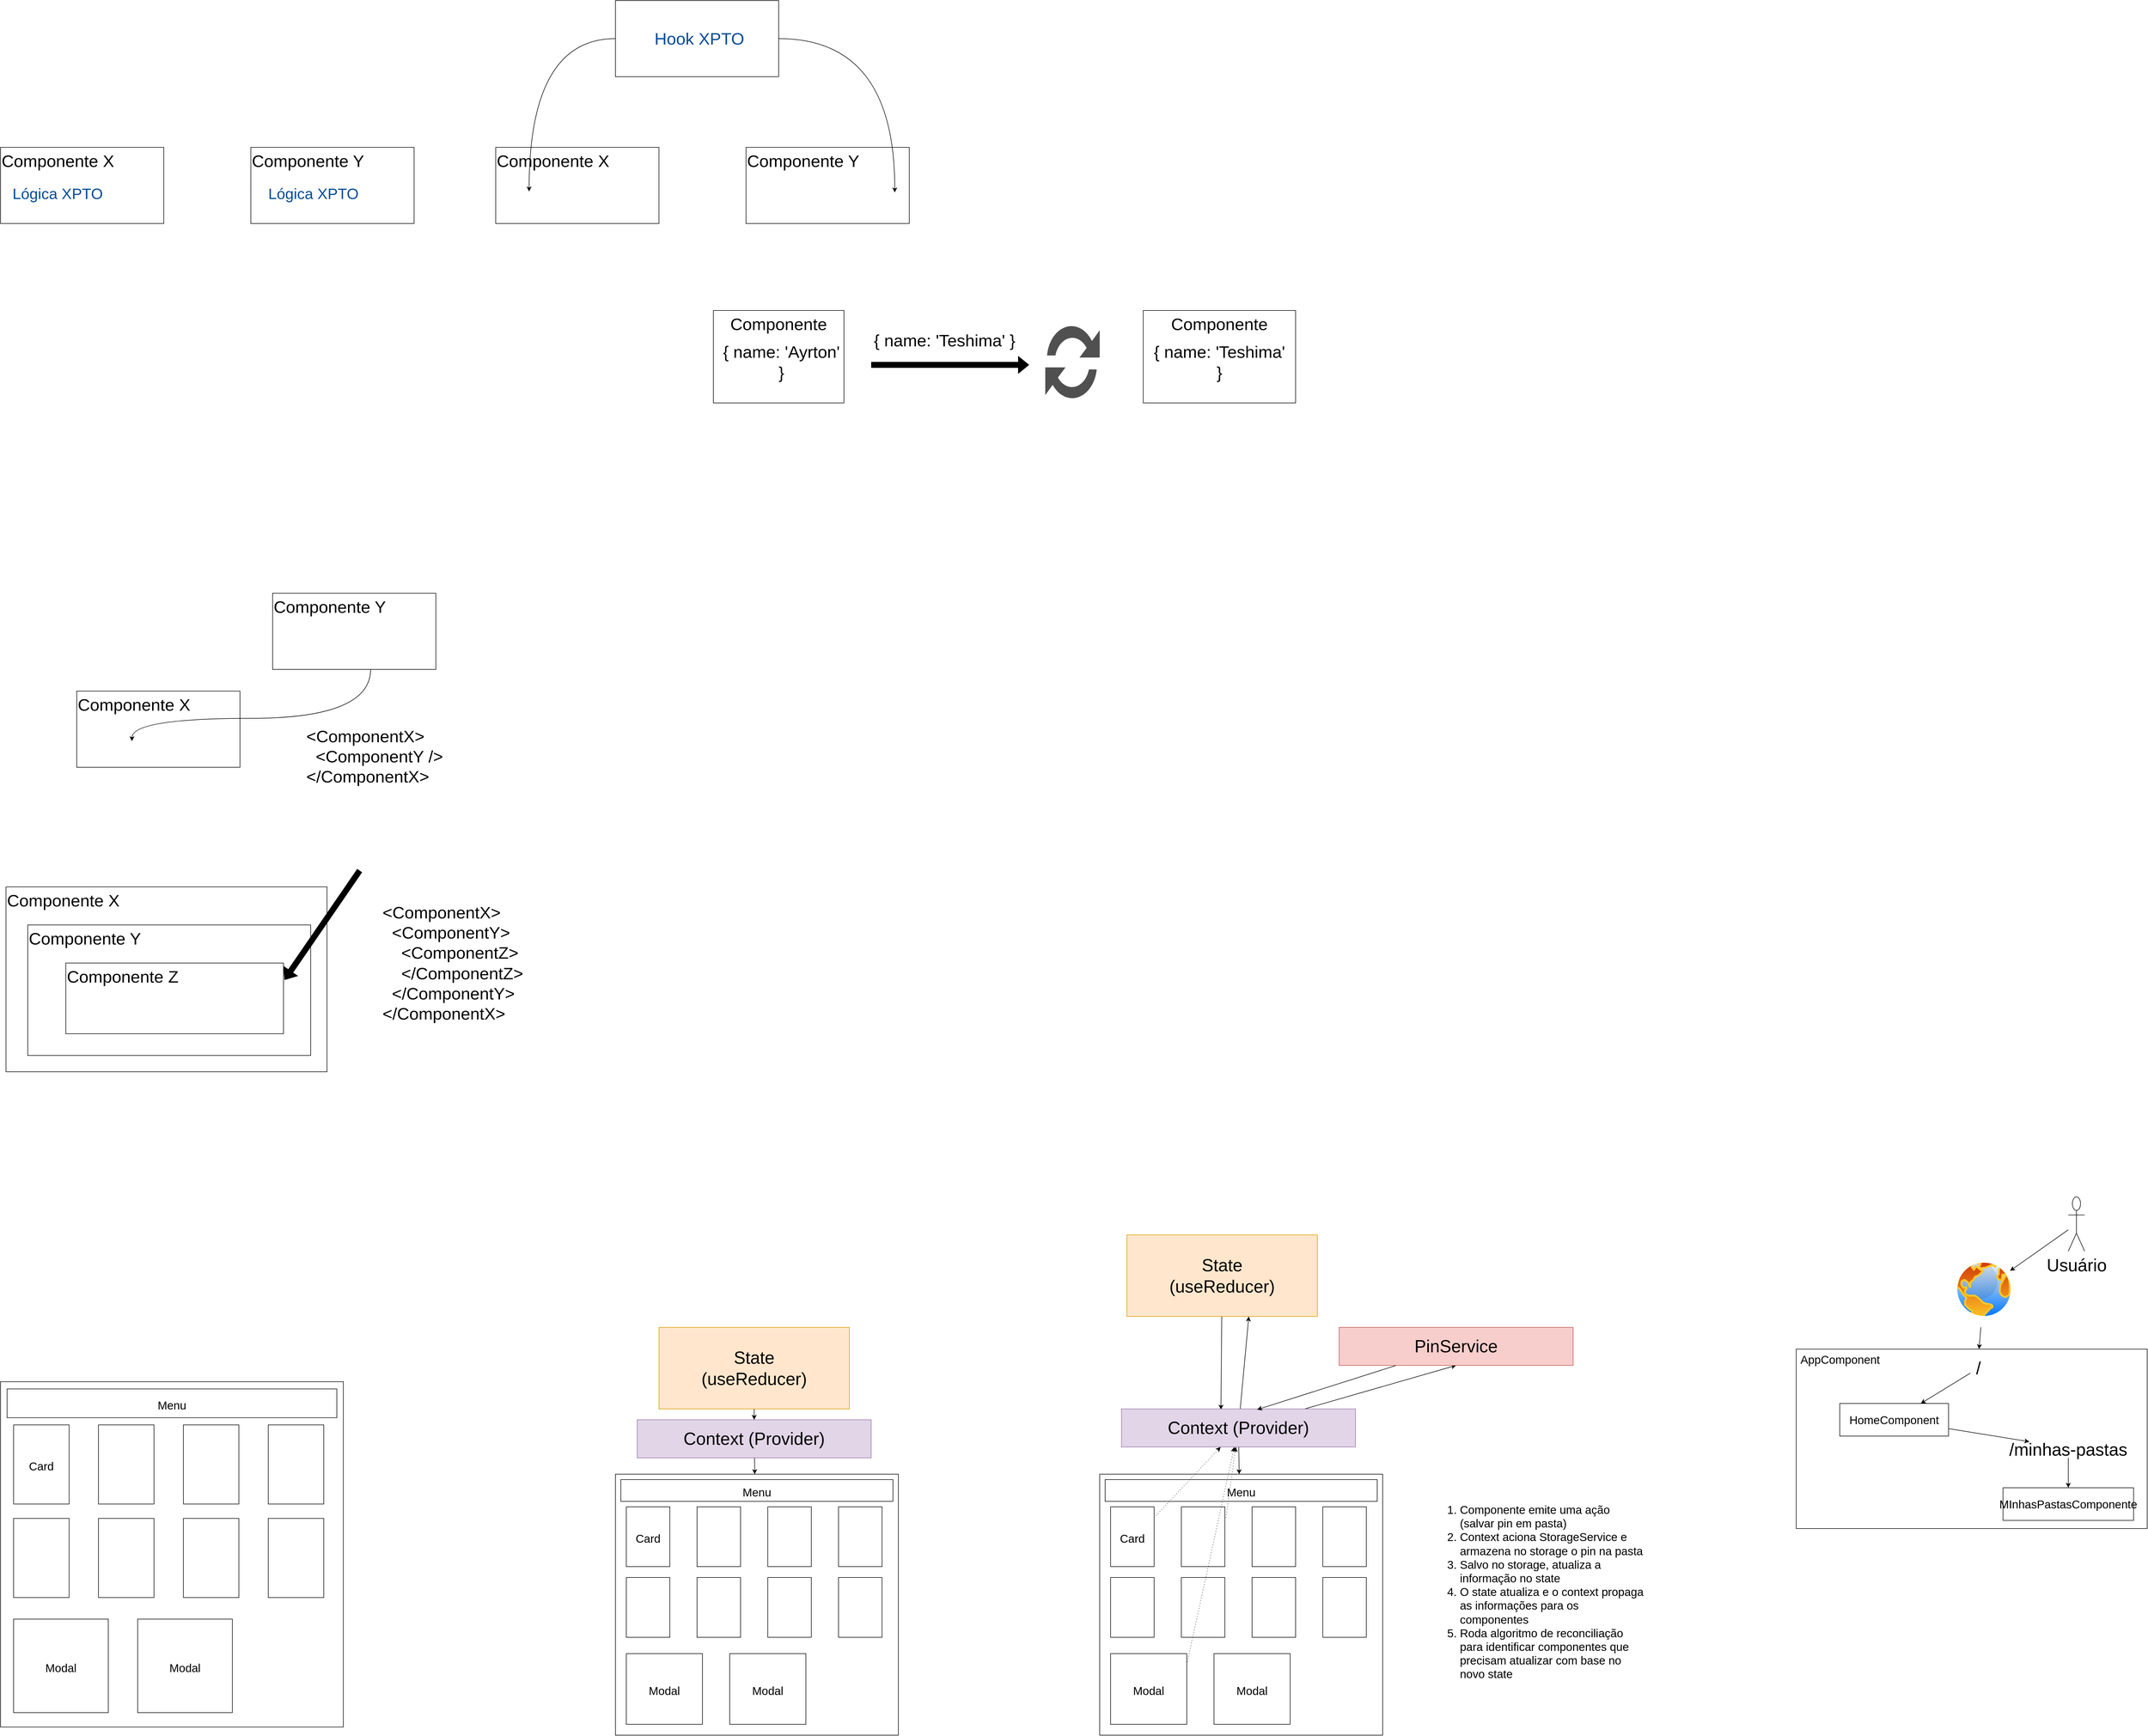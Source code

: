 <mxfile>
    <diagram id="471f9nOEW6z1szVx-l82" name="Page-1">
        <mxGraphModel dx="4095" dy="4175" grid="1" gridSize="10" guides="1" tooltips="1" connect="1" arrows="1" fold="1" page="1" pageScale="1" pageWidth="850" pageHeight="1100" math="0" shadow="0">
            <root>
                <mxCell id="0"/>
                <mxCell id="1" parent="0"/>
                <mxCell id="66" value="" style="edgeStyle=none;html=1;fontSize=21;endArrow=none;endFill=0;startArrow=classic;startFill=1;" parent="1" source="59" target="53" edge="1">
                    <mxGeometry relative="1" as="geometry"/>
                </mxCell>
                <mxCell id="59" value="&amp;nbsp;AppComponent" style="rounded=0;whiteSpace=wrap;html=1;fontSize=21;align=left;verticalAlign=top;" parent="1" vertex="1">
                    <mxGeometry x="2340" y="160" width="645" height="330" as="geometry"/>
                </mxCell>
                <mxCell id="15" style="edgeStyle=none;html=1;fontSize=21;" parent="1" source="2" target="3" edge="1">
                    <mxGeometry relative="1" as="geometry"/>
                </mxCell>
                <mxCell id="2" value="&lt;font style=&quot;font-size: 32px&quot;&gt;State&lt;br&gt;(useReducer)&lt;br&gt;&lt;/font&gt;" style="rounded=0;whiteSpace=wrap;html=1;fillColor=#ffe6cc;strokeColor=#d79b00;" parent="1" vertex="1">
                    <mxGeometry x="250" y="120" width="350" height="150" as="geometry"/>
                </mxCell>
                <mxCell id="16" style="edgeStyle=none;html=1;fontSize=21;" parent="1" source="3" target="4" edge="1">
                    <mxGeometry relative="1" as="geometry"/>
                </mxCell>
                <mxCell id="3" value="Context (Provider)" style="rounded=0;whiteSpace=wrap;html=1;fontSize=32;fillColor=#e1d5e7;strokeColor=#9673a6;" parent="1" vertex="1">
                    <mxGeometry x="210" y="290" width="430" height="70" as="geometry"/>
                </mxCell>
                <mxCell id="4" value="" style="rounded=0;whiteSpace=wrap;html=1;fontSize=32;" parent="1" vertex="1">
                    <mxGeometry x="170" y="390" width="520" height="480" as="geometry"/>
                </mxCell>
                <mxCell id="5" value="&lt;font style=&quot;font-size: 21px&quot;&gt;Menu&lt;/font&gt;" style="rounded=0;whiteSpace=wrap;html=1;fontSize=32;" parent="1" vertex="1">
                    <mxGeometry x="180" y="400" width="500" height="40" as="geometry"/>
                </mxCell>
                <mxCell id="6" value="&lt;font style=&quot;font-size: 21px&quot;&gt;Card&lt;/font&gt;" style="rounded=0;whiteSpace=wrap;html=1;fontSize=32;" parent="1" vertex="1">
                    <mxGeometry x="190" y="450" width="80" height="110" as="geometry"/>
                </mxCell>
                <mxCell id="7" value="" style="rounded=0;whiteSpace=wrap;html=1;fontSize=32;" parent="1" vertex="1">
                    <mxGeometry x="320" y="450" width="80" height="110" as="geometry"/>
                </mxCell>
                <mxCell id="8" value="" style="rounded=0;whiteSpace=wrap;html=1;fontSize=32;" parent="1" vertex="1">
                    <mxGeometry x="450" y="450" width="80" height="110" as="geometry"/>
                </mxCell>
                <mxCell id="9" value="" style="rounded=0;whiteSpace=wrap;html=1;fontSize=32;" parent="1" vertex="1">
                    <mxGeometry x="580" y="450" width="80" height="110" as="geometry"/>
                </mxCell>
                <mxCell id="10" value="" style="rounded=0;whiteSpace=wrap;html=1;fontSize=32;" parent="1" vertex="1">
                    <mxGeometry x="190" y="580" width="80" height="110" as="geometry"/>
                </mxCell>
                <mxCell id="11" value="" style="rounded=0;whiteSpace=wrap;html=1;fontSize=32;" parent="1" vertex="1">
                    <mxGeometry x="320" y="580" width="80" height="110" as="geometry"/>
                </mxCell>
                <mxCell id="12" value="" style="rounded=0;whiteSpace=wrap;html=1;fontSize=32;" parent="1" vertex="1">
                    <mxGeometry x="450" y="580" width="80" height="110" as="geometry"/>
                </mxCell>
                <mxCell id="13" value="" style="rounded=0;whiteSpace=wrap;html=1;fontSize=32;" parent="1" vertex="1">
                    <mxGeometry x="580" y="580" width="80" height="110" as="geometry"/>
                </mxCell>
                <mxCell id="14" value="&lt;font style=&quot;font-size: 21px&quot;&gt;Modal&lt;/font&gt;" style="rounded=0;whiteSpace=wrap;html=1;fontSize=32;" parent="1" vertex="1">
                    <mxGeometry x="190" y="720" width="140" height="130" as="geometry"/>
                </mxCell>
                <mxCell id="18" value="&lt;font style=&quot;font-size: 21px&quot;&gt;Modal&lt;/font&gt;" style="rounded=0;whiteSpace=wrap;html=1;fontSize=32;" parent="1" vertex="1">
                    <mxGeometry x="380" y="720" width="140" height="130" as="geometry"/>
                </mxCell>
                <mxCell id="19" style="edgeStyle=none;html=1;fontSize=21;entryX=0.425;entryY=0.018;entryDx=0;entryDy=0;entryPerimeter=0;" parent="1" source="20" target="22" edge="1">
                    <mxGeometry relative="1" as="geometry">
                        <Array as="points"/>
                    </mxGeometry>
                </mxCell>
                <mxCell id="20" value="&lt;font style=&quot;font-size: 32px&quot;&gt;State&lt;br&gt;(useReducer)&lt;br&gt;&lt;/font&gt;" style="rounded=0;whiteSpace=wrap;html=1;fillColor=#ffe6cc;strokeColor=#d79b00;" parent="1" vertex="1">
                    <mxGeometry x="1110" y="-50" width="350" height="150" as="geometry"/>
                </mxCell>
                <mxCell id="21" style="edgeStyle=none;html=1;fontSize=21;" parent="1" source="22" target="23" edge="1">
                    <mxGeometry relative="1" as="geometry"/>
                </mxCell>
                <mxCell id="36" style="edgeStyle=none;html=1;entryX=0.5;entryY=1;entryDx=0;entryDy=0;fontSize=21;" parent="1" source="22" target="35" edge="1">
                    <mxGeometry relative="1" as="geometry"/>
                </mxCell>
                <mxCell id="38" style="edgeStyle=none;html=1;fontSize=21;" parent="1" source="22" edge="1">
                    <mxGeometry relative="1" as="geometry">
                        <mxPoint x="1410" y="270" as="sourcePoint"/>
                        <mxPoint x="1334" y="100" as="targetPoint"/>
                    </mxGeometry>
                </mxCell>
                <mxCell id="22" value="Context (Provider)" style="rounded=0;whiteSpace=wrap;html=1;fontSize=32;fillColor=#e1d5e7;strokeColor=#9673a6;" parent="1" vertex="1">
                    <mxGeometry x="1100" y="270" width="430" height="70" as="geometry"/>
                </mxCell>
                <mxCell id="23" value="" style="rounded=0;whiteSpace=wrap;html=1;fontSize=32;" parent="1" vertex="1">
                    <mxGeometry x="1060" y="390" width="520" height="480" as="geometry"/>
                </mxCell>
                <mxCell id="24" value="&lt;font style=&quot;font-size: 21px&quot;&gt;Menu&lt;/font&gt;" style="rounded=0;whiteSpace=wrap;html=1;fontSize=32;" parent="1" vertex="1">
                    <mxGeometry x="1070" y="400" width="500" height="40" as="geometry"/>
                </mxCell>
                <mxCell id="25" value="&lt;font style=&quot;font-size: 21px&quot;&gt;Card&lt;/font&gt;" style="rounded=0;whiteSpace=wrap;html=1;fontSize=32;" parent="1" vertex="1">
                    <mxGeometry x="1080" y="450" width="80" height="110" as="geometry"/>
                </mxCell>
                <mxCell id="26" value="" style="rounded=0;whiteSpace=wrap;html=1;fontSize=32;" parent="1" vertex="1">
                    <mxGeometry x="1210" y="450" width="80" height="110" as="geometry"/>
                </mxCell>
                <mxCell id="27" value="" style="rounded=0;whiteSpace=wrap;html=1;fontSize=32;" parent="1" vertex="1">
                    <mxGeometry x="1340" y="450" width="80" height="110" as="geometry"/>
                </mxCell>
                <mxCell id="28" value="" style="rounded=0;whiteSpace=wrap;html=1;fontSize=32;" parent="1" vertex="1">
                    <mxGeometry x="1470" y="450" width="80" height="110" as="geometry"/>
                </mxCell>
                <mxCell id="29" value="" style="rounded=0;whiteSpace=wrap;html=1;fontSize=32;" parent="1" vertex="1">
                    <mxGeometry x="1080" y="580" width="80" height="110" as="geometry"/>
                </mxCell>
                <mxCell id="30" value="" style="rounded=0;whiteSpace=wrap;html=1;fontSize=32;" parent="1" vertex="1">
                    <mxGeometry x="1210" y="580" width="80" height="110" as="geometry"/>
                </mxCell>
                <mxCell id="31" value="" style="rounded=0;whiteSpace=wrap;html=1;fontSize=32;" parent="1" vertex="1">
                    <mxGeometry x="1340" y="580" width="80" height="110" as="geometry"/>
                </mxCell>
                <mxCell id="32" value="" style="rounded=0;whiteSpace=wrap;html=1;fontSize=32;" parent="1" vertex="1">
                    <mxGeometry x="1470" y="580" width="80" height="110" as="geometry"/>
                </mxCell>
                <mxCell id="33" value="&lt;font style=&quot;font-size: 21px&quot;&gt;Modal&lt;/font&gt;" style="rounded=0;whiteSpace=wrap;html=1;fontSize=32;" parent="1" vertex="1">
                    <mxGeometry x="1080" y="720" width="140" height="130" as="geometry"/>
                </mxCell>
                <mxCell id="34" value="&lt;font style=&quot;font-size: 21px&quot;&gt;Modal&lt;/font&gt;" style="rounded=0;whiteSpace=wrap;html=1;fontSize=32;" parent="1" vertex="1">
                    <mxGeometry x="1270" y="720" width="140" height="130" as="geometry"/>
                </mxCell>
                <mxCell id="39" style="edgeStyle=none;html=1;fontSize=21;entryX=0.58;entryY=0.018;entryDx=0;entryDy=0;entryPerimeter=0;" parent="1" source="35" target="22" edge="1">
                    <mxGeometry relative="1" as="geometry"/>
                </mxCell>
                <mxCell id="35" value="PinService" style="rounded=0;whiteSpace=wrap;html=1;fontSize=32;fillColor=#f8cecc;strokeColor=#b85450;" parent="1" vertex="1">
                    <mxGeometry x="1500" y="120" width="430" height="70" as="geometry"/>
                </mxCell>
                <mxCell id="40" value="&lt;ol&gt;&lt;li&gt;&lt;span&gt;Componente emite uma ação (salvar pin em pasta)&lt;/span&gt;&lt;/li&gt;&lt;li&gt;&lt;span&gt;Context aciona StorageService e armazena no storage o pin na pasta&lt;/span&gt;&lt;/li&gt;&lt;li&gt;Salvo no storage, atualiza a informação no state&lt;/li&gt;&lt;li&gt;O state atualiza e o context propaga as informações para os componentes&lt;/li&gt;&lt;li&gt;Roda algoritmo de reconciliação para identificar componentes que precisam atualizar com base no novo state&lt;/li&gt;&lt;/ol&gt;" style="text;html=1;strokeColor=none;fillColor=none;align=left;verticalAlign=top;whiteSpace=wrap;rounded=0;fontSize=21;" parent="1" vertex="1">
                    <mxGeometry x="1680" y="415" width="380" height="440" as="geometry"/>
                </mxCell>
                <mxCell id="44" style="edgeStyle=none;html=1;fontSize=21;dashed=1;dashPattern=1 4;" parent="1" source="41" target="22" edge="1">
                    <mxGeometry relative="1" as="geometry"/>
                </mxCell>
                <mxCell id="41" value="" style="rounded=0;whiteSpace=wrap;html=1;fontSize=21;fillColor=#e1d5e7;strokeColor=#9673a6;" parent="1" vertex="1">
                    <mxGeometry x="1160" y="460" height="20" as="geometry"/>
                </mxCell>
                <mxCell id="45" style="edgeStyle=none;html=1;dashed=1;dashPattern=1 4;fontSize=21;" parent="1" source="42" target="22" edge="1">
                    <mxGeometry relative="1" as="geometry"/>
                </mxCell>
                <mxCell id="42" value="" style="rounded=0;whiteSpace=wrap;html=1;fontSize=21;fillColor=#e1d5e7;strokeColor=#9673a6;" parent="1" vertex="1">
                    <mxGeometry x="1292" y="460" height="20" as="geometry"/>
                </mxCell>
                <mxCell id="46" style="edgeStyle=none;html=1;dashed=1;dashPattern=1 4;fontSize=21;" parent="1" source="43" target="22" edge="1">
                    <mxGeometry relative="1" as="geometry"/>
                </mxCell>
                <mxCell id="43" value="" style="rounded=0;whiteSpace=wrap;html=1;fontSize=21;fillColor=#e1d5e7;strokeColor=#9673a6;" parent="1" vertex="1">
                    <mxGeometry x="1220" y="730" height="20" as="geometry"/>
                </mxCell>
                <mxCell id="64" style="edgeStyle=none;html=1;fontSize=21;" parent="1" source="48" target="62" edge="1">
                    <mxGeometry relative="1" as="geometry"/>
                </mxCell>
                <mxCell id="48" value="/" style="text;html=1;align=center;verticalAlign=middle;whiteSpace=wrap;rounded=0;fontSize=32;" parent="1" vertex="1">
                    <mxGeometry x="2660" y="180" width="30" height="30" as="geometry"/>
                </mxCell>
                <mxCell id="65" style="edgeStyle=none;html=1;fontSize=21;" parent="1" source="52" target="63" edge="1">
                    <mxGeometry relative="1" as="geometry"/>
                </mxCell>
                <mxCell id="52" value="/minhas-pastas" style="text;html=1;strokeColor=none;fillColor=none;align=center;verticalAlign=middle;whiteSpace=wrap;rounded=0;fontSize=32;" parent="1" vertex="1">
                    <mxGeometry x="2725" y="330" width="230" height="30" as="geometry"/>
                </mxCell>
                <mxCell id="53" value="" style="aspect=fixed;perimeter=ellipsePerimeter;html=1;align=center;shadow=0;dashed=0;spacingTop=3;image;image=img/lib/active_directory/internet_globe.svg;fontSize=32;" parent="1" vertex="1">
                    <mxGeometry x="2630" y="-20" width="110" height="140" as="geometry"/>
                </mxCell>
                <mxCell id="57" style="edgeStyle=none;html=1;fontSize=32;" parent="1" source="54" target="53" edge="1">
                    <mxGeometry relative="1" as="geometry"/>
                </mxCell>
                <mxCell id="54" value="Usuário" style="shape=umlActor;verticalLabelPosition=bottom;verticalAlign=top;html=1;outlineConnect=0;fontSize=32;" parent="1" vertex="1">
                    <mxGeometry x="2840" y="-120" width="30" height="100" as="geometry"/>
                </mxCell>
                <mxCell id="72" style="edgeStyle=none;html=1;entryX=0.189;entryY=0.01;entryDx=0;entryDy=0;entryPerimeter=0;fontSize=21;startArrow=none;startFill=0;endArrow=classic;endFill=1;" parent="1" source="62" target="52" edge="1">
                    <mxGeometry relative="1" as="geometry"/>
                </mxCell>
                <mxCell id="62" value="HomeComponent" style="rounded=0;whiteSpace=wrap;html=1;fontSize=21;strokeColor=default;" parent="1" vertex="1">
                    <mxGeometry x="2420" y="260" width="200" height="60" as="geometry"/>
                </mxCell>
                <mxCell id="63" value="MInhasPastasComponente" style="rounded=0;whiteSpace=wrap;html=1;fontSize=21;strokeColor=default;" parent="1" vertex="1">
                    <mxGeometry x="2720" y="415" width="240" height="60" as="geometry"/>
                </mxCell>
                <mxCell id="85" value="" style="group" parent="1" vertex="1" connectable="0">
                    <mxGeometry x="-960" y="220" width="630" height="635" as="geometry"/>
                </mxCell>
                <mxCell id="73" value="" style="rounded=0;whiteSpace=wrap;html=1;fontSize=32;" parent="85" vertex="1">
                    <mxGeometry width="630" height="635" as="geometry"/>
                </mxCell>
                <mxCell id="74" value="&lt;font style=&quot;font-size: 21px&quot;&gt;Menu&lt;/font&gt;" style="rounded=0;whiteSpace=wrap;html=1;fontSize=32;" parent="85" vertex="1">
                    <mxGeometry x="12" y="13.229" width="606" height="52.917" as="geometry"/>
                </mxCell>
                <mxCell id="75" value="&lt;font style=&quot;font-size: 21px&quot;&gt;Card&lt;/font&gt;" style="rounded=0;whiteSpace=wrap;html=1;fontSize=32;" parent="85" vertex="1">
                    <mxGeometry x="24" y="79.375" width="102" height="145.521" as="geometry"/>
                </mxCell>
                <mxCell id="76" value="" style="rounded=0;whiteSpace=wrap;html=1;fontSize=32;" parent="85" vertex="1">
                    <mxGeometry x="180" y="79.375" width="102" height="145.521" as="geometry"/>
                </mxCell>
                <mxCell id="77" value="" style="rounded=0;whiteSpace=wrap;html=1;fontSize=32;" parent="85" vertex="1">
                    <mxGeometry x="336" y="79.375" width="102" height="145.521" as="geometry"/>
                </mxCell>
                <mxCell id="78" value="" style="rounded=0;whiteSpace=wrap;html=1;fontSize=32;" parent="85" vertex="1">
                    <mxGeometry x="492" y="79.375" width="102" height="145.521" as="geometry"/>
                </mxCell>
                <mxCell id="79" value="" style="rounded=0;whiteSpace=wrap;html=1;fontSize=32;" parent="85" vertex="1">
                    <mxGeometry x="24" y="251.354" width="102" height="145.521" as="geometry"/>
                </mxCell>
                <mxCell id="80" value="" style="rounded=0;whiteSpace=wrap;html=1;fontSize=32;" parent="85" vertex="1">
                    <mxGeometry x="180" y="251.354" width="102" height="145.521" as="geometry"/>
                </mxCell>
                <mxCell id="81" value="" style="rounded=0;whiteSpace=wrap;html=1;fontSize=32;" parent="85" vertex="1">
                    <mxGeometry x="336" y="251.354" width="102" height="145.521" as="geometry"/>
                </mxCell>
                <mxCell id="82" value="" style="rounded=0;whiteSpace=wrap;html=1;fontSize=32;" parent="85" vertex="1">
                    <mxGeometry x="492" y="251.354" width="102" height="145.521" as="geometry"/>
                </mxCell>
                <mxCell id="83" value="&lt;font style=&quot;font-size: 21px&quot;&gt;Modal&lt;/font&gt;" style="rounded=0;whiteSpace=wrap;html=1;fontSize=32;" parent="85" vertex="1">
                    <mxGeometry x="24" y="436.562" width="174" height="171.979" as="geometry"/>
                </mxCell>
                <mxCell id="84" value="&lt;font style=&quot;font-size: 21px&quot;&gt;Modal&lt;/font&gt;" style="rounded=0;whiteSpace=wrap;html=1;fontSize=32;" parent="85" vertex="1">
                    <mxGeometry x="252" y="436.562" width="174" height="171.979" as="geometry"/>
                </mxCell>
                <mxCell id="86" value="Componente X" style="rounded=0;whiteSpace=wrap;html=1;fontSize=31;verticalAlign=top;align=left;" parent="1" vertex="1">
                    <mxGeometry x="-820" y="-1050" width="300" height="140" as="geometry"/>
                </mxCell>
                <mxCell id="89" style="edgeStyle=orthogonalEdgeStyle;html=1;fontSize=31;curved=1;" parent="1" edge="1">
                    <mxGeometry relative="1" as="geometry">
                        <mxPoint x="-718.539" y="-957.923" as="targetPoint"/>
                        <mxPoint x="-279.923" y="-1090" as="sourcePoint"/>
                        <Array as="points">
                            <mxPoint x="-280" y="-1000"/>
                            <mxPoint x="-719" y="-1000"/>
                        </Array>
                    </mxGeometry>
                </mxCell>
                <mxCell id="87" value="Componente Y" style="rounded=0;whiteSpace=wrap;html=1;fontSize=31;verticalAlign=top;align=left;" parent="1" vertex="1">
                    <mxGeometry x="-460" y="-1230" width="300" height="140" as="geometry"/>
                </mxCell>
                <mxCell id="90" value="" style="rounded=0;whiteSpace=wrap;html=1;fontSize=31;" parent="1" vertex="1">
                    <mxGeometry x="-728" y="-955" height="20" as="geometry"/>
                </mxCell>
                <mxCell id="91" value="&amp;lt;ComponentX&amp;gt;&lt;br&gt;&amp;nbsp; &amp;lt;ComponentY /&amp;gt;&lt;br&gt;&amp;lt;/ComponentX&amp;gt;" style="text;html=1;strokeColor=none;fillColor=none;align=left;verticalAlign=middle;whiteSpace=wrap;rounded=0;fontSize=31;" parent="1" vertex="1">
                    <mxGeometry x="-400" y="-1010" width="430" height="160" as="geometry"/>
                </mxCell>
                <mxCell id="92" value="Componente X" style="rounded=0;whiteSpace=wrap;html=1;fontSize=31;verticalAlign=top;align=left;" parent="1" vertex="1">
                    <mxGeometry x="-950" y="-690" width="590" height="340" as="geometry"/>
                </mxCell>
                <mxCell id="93" value="Componente Y" style="rounded=0;whiteSpace=wrap;html=1;fontSize=31;verticalAlign=top;align=left;" parent="1" vertex="1">
                    <mxGeometry x="-910" y="-620" width="520" height="240" as="geometry"/>
                </mxCell>
                <mxCell id="94" value="Componente Z" style="rounded=0;whiteSpace=wrap;html=1;fontSize=31;verticalAlign=top;align=left;" parent="1" vertex="1">
                    <mxGeometry x="-840" y="-550" width="400" height="130" as="geometry"/>
                </mxCell>
                <mxCell id="95" value="" style="shape=flexArrow;endArrow=classic;html=1;fontSize=31;curved=1;fillColor=#000000;" parent="1" edge="1">
                    <mxGeometry width="50" height="50" relative="1" as="geometry">
                        <mxPoint x="-300" y="-720" as="sourcePoint"/>
                        <mxPoint x="-438" y="-519" as="targetPoint"/>
                    </mxGeometry>
                </mxCell>
                <mxCell id="96" value="&amp;lt;ComponentX&amp;gt;&lt;br&gt;&amp;nbsp; &amp;lt;ComponentY&amp;gt;&lt;br&gt;&amp;nbsp; &amp;nbsp; &amp;lt;ComponentZ&amp;gt;&lt;br&gt;&amp;nbsp; &amp;nbsp; &amp;lt;/ComponentZ&amp;gt;&lt;br&gt;&amp;nbsp; &amp;lt;/ComponentY&amp;gt;&lt;br&gt;&amp;lt;/ComponentX&amp;gt;" style="text;html=1;strokeColor=none;fillColor=none;align=left;verticalAlign=middle;whiteSpace=wrap;rounded=0;fontSize=31;" parent="1" vertex="1">
                    <mxGeometry x="-260" y="-630" width="430" height="160" as="geometry"/>
                </mxCell>
                <mxCell id="98" value="Componente&lt;br&gt;" style="rounded=0;whiteSpace=wrap;html=1;fontSize=31;verticalAlign=top;" parent="1" vertex="1">
                    <mxGeometry x="350" y="-1750" width="240" height="170" as="geometry"/>
                </mxCell>
                <mxCell id="100" value="{ name: 'Ayrton' }" style="text;html=1;strokeColor=none;fillColor=none;align=center;verticalAlign=middle;whiteSpace=wrap;rounded=0;fontSize=31;" parent="1" vertex="1">
                    <mxGeometry x="360" y="-1670" width="230" height="30" as="geometry"/>
                </mxCell>
                <mxCell id="101" value="" style="shape=flexArrow;endArrow=classic;html=1;fontSize=31;fillColor=#000000;curved=1;" parent="1" edge="1">
                    <mxGeometry width="50" height="50" relative="1" as="geometry">
                        <mxPoint x="640" y="-1650" as="sourcePoint"/>
                        <mxPoint x="930" y="-1650" as="targetPoint"/>
                        <Array as="points">
                            <mxPoint x="710" y="-1650"/>
                        </Array>
                    </mxGeometry>
                </mxCell>
                <mxCell id="102" value="{ name: 'Teshima' }" style="text;html=1;strokeColor=none;fillColor=none;align=center;verticalAlign=middle;whiteSpace=wrap;rounded=0;fontSize=31;" parent="1" vertex="1">
                    <mxGeometry x="640" y="-1710" width="270" height="30" as="geometry"/>
                </mxCell>
                <mxCell id="103" value="" style="sketch=0;pointerEvents=1;shadow=0;dashed=0;html=1;strokeColor=none;labelPosition=center;verticalLabelPosition=bottom;verticalAlign=top;align=center;fillColor=#505050;shape=mxgraph.mscae.intune.update;fontSize=31;" parent="1" vertex="1">
                    <mxGeometry x="960" y="-1725.5" width="100" height="141" as="geometry"/>
                </mxCell>
                <mxCell id="104" value="Componente&lt;br&gt;" style="rounded=0;whiteSpace=wrap;html=1;fontSize=31;verticalAlign=top;" parent="1" vertex="1">
                    <mxGeometry x="1140" y="-1750" width="280" height="170" as="geometry"/>
                </mxCell>
                <mxCell id="105" value="{ name: 'Teshima' }" style="text;html=1;strokeColor=none;fillColor=none;align=center;verticalAlign=middle;whiteSpace=wrap;rounded=0;fontSize=31;" parent="1" vertex="1">
                    <mxGeometry x="1150" y="-1670" width="260" height="30" as="geometry"/>
                </mxCell>
                <mxCell id="106" value="Componente X" style="rounded=0;whiteSpace=wrap;html=1;fontSize=31;verticalAlign=top;align=left;" parent="1" vertex="1">
                    <mxGeometry x="-960" y="-2050" width="300" height="140" as="geometry"/>
                </mxCell>
                <mxCell id="107" value="Componente Y" style="rounded=0;whiteSpace=wrap;html=1;fontSize=31;verticalAlign=top;align=left;" parent="1" vertex="1">
                    <mxGeometry x="-500" y="-2050" width="300" height="140" as="geometry"/>
                </mxCell>
                <mxCell id="108" value="Lógica XPTO" style="text;html=1;strokeColor=none;fillColor=none;align=left;verticalAlign=middle;whiteSpace=wrap;rounded=0;fontSize=28;fontColor=#004C99;" parent="1" vertex="1">
                    <mxGeometry x="-940" y="-1980" width="230" height="30" as="geometry"/>
                </mxCell>
                <mxCell id="109" value="Lógica XPTO" style="text;html=1;strokeColor=none;fillColor=none;align=left;verticalAlign=middle;whiteSpace=wrap;rounded=0;fontSize=28;fontColor=#004C99;" parent="1" vertex="1">
                    <mxGeometry x="-470" y="-1980" width="230" height="30" as="geometry"/>
                </mxCell>
                <mxCell id="110" value="Componente X" style="rounded=0;whiteSpace=wrap;html=1;fontSize=31;verticalAlign=top;align=left;" parent="1" vertex="1">
                    <mxGeometry x="-50" y="-2050" width="300" height="140" as="geometry"/>
                </mxCell>
                <mxCell id="111" value="Componente Y" style="rounded=0;whiteSpace=wrap;html=1;fontSize=31;verticalAlign=top;align=left;" parent="1" vertex="1">
                    <mxGeometry x="410" y="-2050" width="300" height="140" as="geometry"/>
                </mxCell>
                <mxCell id="116" style="edgeStyle=orthogonalEdgeStyle;curved=1;html=1;fontSize=28;fontColor=#004C99;fillColor=#000000;" parent="1" source="115" edge="1">
                    <mxGeometry relative="1" as="geometry">
                        <mxPoint x="11.333" y="-1968.889" as="targetPoint"/>
                    </mxGeometry>
                </mxCell>
                <mxCell id="117" style="edgeStyle=orthogonalEdgeStyle;curved=1;html=1;fontSize=28;fontColor=#004C99;fillColor=#000000;" parent="1" source="115" edge="1">
                    <mxGeometry relative="1" as="geometry">
                        <mxPoint x="683.334" y="-1967.111" as="targetPoint"/>
                    </mxGeometry>
                </mxCell>
                <mxCell id="115" value="&lt;font color=&quot;#004c99&quot;&gt;&amp;nbsp;Hook XPTO&lt;/font&gt;" style="rounded=0;whiteSpace=wrap;html=1;fontSize=31;verticalAlign=middle;align=center;" parent="1" vertex="1">
                    <mxGeometry x="170" y="-2320" width="300" height="140" as="geometry"/>
                </mxCell>
                <mxCell id="118" value="" style="ellipse;whiteSpace=wrap;html=1;aspect=fixed;fontSize=28;fontColor=#004C99;labelBackgroundColor=#004C99;fillColor=#004C99;strokeColor=none;" parent="1" vertex="1">
                    <mxGeometry x="-2" y="-1963" height="30" as="geometry"/>
                </mxCell>
                <mxCell id="119" value="" style="ellipse;whiteSpace=wrap;html=1;aspect=fixed;fontSize=28;fontColor=#004C99;labelBackgroundColor=#004C99;fillColor=#004C99;strokeColor=none;" parent="1" vertex="1">
                    <mxGeometry x="669" y="-1963" height="30" as="geometry"/>
                </mxCell>
            </root>
        </mxGraphModel>
    </diagram>
</mxfile>